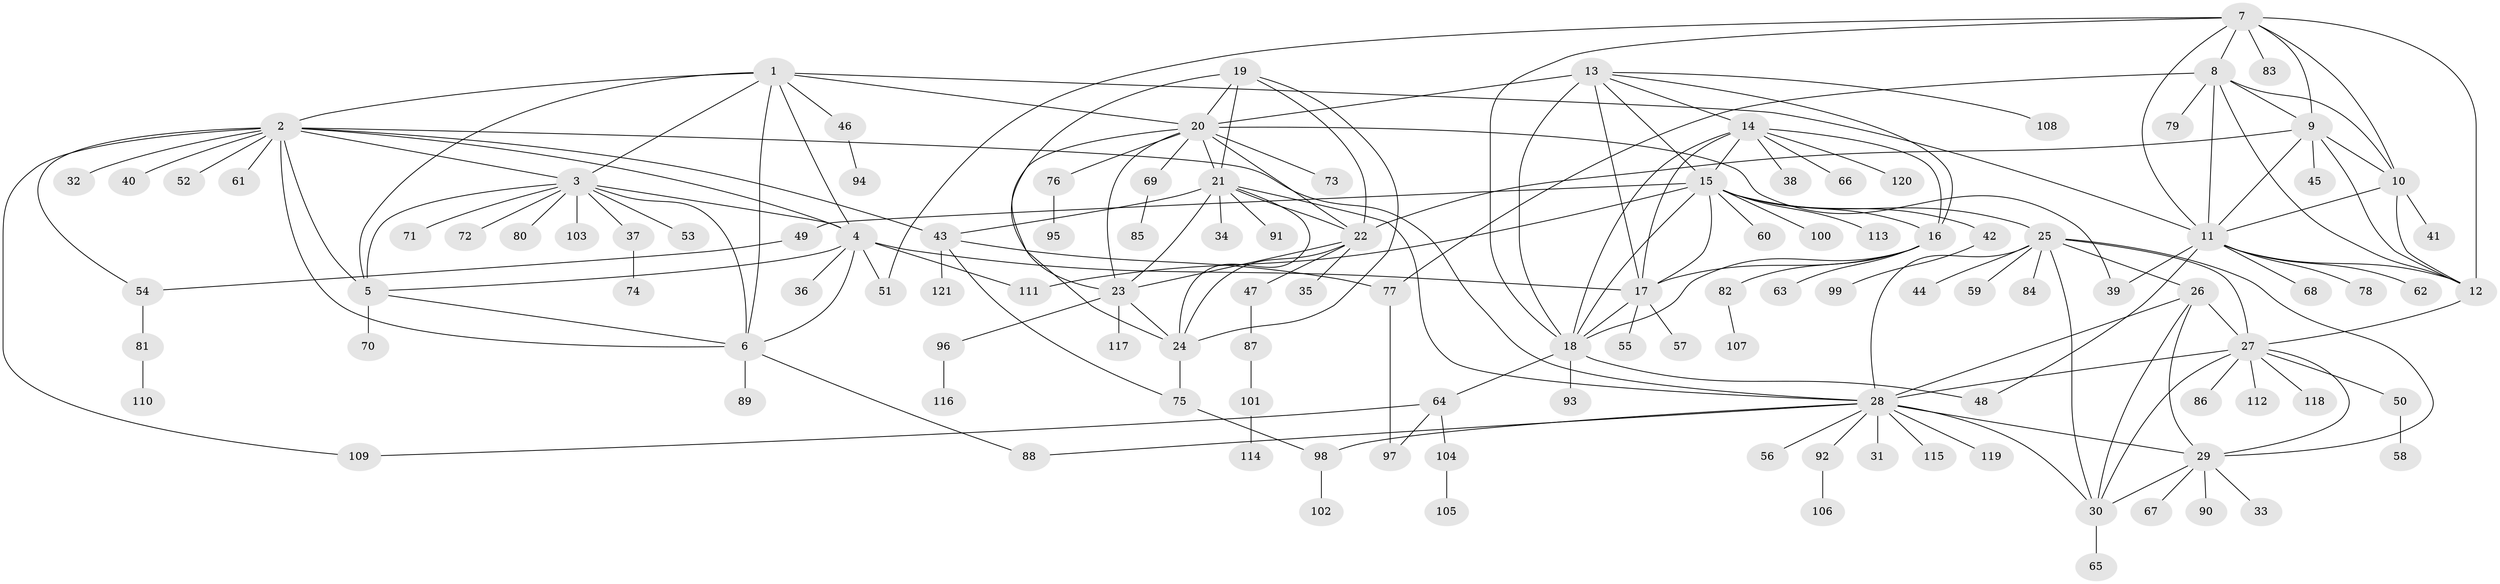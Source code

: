 // Generated by graph-tools (version 1.1) at 2025/37/03/09/25 02:37:26]
// undirected, 121 vertices, 188 edges
graph export_dot {
graph [start="1"]
  node [color=gray90,style=filled];
  1;
  2;
  3;
  4;
  5;
  6;
  7;
  8;
  9;
  10;
  11;
  12;
  13;
  14;
  15;
  16;
  17;
  18;
  19;
  20;
  21;
  22;
  23;
  24;
  25;
  26;
  27;
  28;
  29;
  30;
  31;
  32;
  33;
  34;
  35;
  36;
  37;
  38;
  39;
  40;
  41;
  42;
  43;
  44;
  45;
  46;
  47;
  48;
  49;
  50;
  51;
  52;
  53;
  54;
  55;
  56;
  57;
  58;
  59;
  60;
  61;
  62;
  63;
  64;
  65;
  66;
  67;
  68;
  69;
  70;
  71;
  72;
  73;
  74;
  75;
  76;
  77;
  78;
  79;
  80;
  81;
  82;
  83;
  84;
  85;
  86;
  87;
  88;
  89;
  90;
  91;
  92;
  93;
  94;
  95;
  96;
  97;
  98;
  99;
  100;
  101;
  102;
  103;
  104;
  105;
  106;
  107;
  108;
  109;
  110;
  111;
  112;
  113;
  114;
  115;
  116;
  117;
  118;
  119;
  120;
  121;
  1 -- 2;
  1 -- 3;
  1 -- 4;
  1 -- 5;
  1 -- 6;
  1 -- 11;
  1 -- 20;
  1 -- 46;
  2 -- 3;
  2 -- 4;
  2 -- 5;
  2 -- 6;
  2 -- 28;
  2 -- 32;
  2 -- 40;
  2 -- 43;
  2 -- 52;
  2 -- 54;
  2 -- 61;
  2 -- 109;
  3 -- 4;
  3 -- 5;
  3 -- 6;
  3 -- 37;
  3 -- 53;
  3 -- 71;
  3 -- 72;
  3 -- 80;
  3 -- 103;
  4 -- 5;
  4 -- 6;
  4 -- 17;
  4 -- 36;
  4 -- 51;
  4 -- 111;
  5 -- 6;
  5 -- 70;
  6 -- 88;
  6 -- 89;
  7 -- 8;
  7 -- 9;
  7 -- 10;
  7 -- 11;
  7 -- 12;
  7 -- 18;
  7 -- 51;
  7 -- 83;
  8 -- 9;
  8 -- 10;
  8 -- 11;
  8 -- 12;
  8 -- 77;
  8 -- 79;
  9 -- 10;
  9 -- 11;
  9 -- 12;
  9 -- 22;
  9 -- 45;
  10 -- 11;
  10 -- 12;
  10 -- 41;
  11 -- 12;
  11 -- 39;
  11 -- 48;
  11 -- 62;
  11 -- 68;
  11 -- 78;
  12 -- 27;
  13 -- 14;
  13 -- 15;
  13 -- 16;
  13 -- 17;
  13 -- 18;
  13 -- 20;
  13 -- 108;
  14 -- 15;
  14 -- 16;
  14 -- 17;
  14 -- 18;
  14 -- 38;
  14 -- 66;
  14 -- 120;
  15 -- 16;
  15 -- 17;
  15 -- 18;
  15 -- 25;
  15 -- 42;
  15 -- 49;
  15 -- 60;
  15 -- 100;
  15 -- 111;
  15 -- 113;
  16 -- 17;
  16 -- 18;
  16 -- 63;
  16 -- 82;
  17 -- 18;
  17 -- 55;
  17 -- 57;
  18 -- 48;
  18 -- 64;
  18 -- 93;
  19 -- 20;
  19 -- 21;
  19 -- 22;
  19 -- 23;
  19 -- 24;
  20 -- 21;
  20 -- 22;
  20 -- 23;
  20 -- 24;
  20 -- 39;
  20 -- 69;
  20 -- 73;
  20 -- 76;
  21 -- 22;
  21 -- 23;
  21 -- 24;
  21 -- 28;
  21 -- 34;
  21 -- 43;
  21 -- 91;
  22 -- 23;
  22 -- 24;
  22 -- 35;
  22 -- 47;
  23 -- 24;
  23 -- 96;
  23 -- 117;
  24 -- 75;
  25 -- 26;
  25 -- 27;
  25 -- 28;
  25 -- 29;
  25 -- 30;
  25 -- 44;
  25 -- 59;
  25 -- 84;
  26 -- 27;
  26 -- 28;
  26 -- 29;
  26 -- 30;
  27 -- 28;
  27 -- 29;
  27 -- 30;
  27 -- 50;
  27 -- 86;
  27 -- 112;
  27 -- 118;
  28 -- 29;
  28 -- 30;
  28 -- 31;
  28 -- 56;
  28 -- 88;
  28 -- 92;
  28 -- 98;
  28 -- 115;
  28 -- 119;
  29 -- 30;
  29 -- 33;
  29 -- 67;
  29 -- 90;
  30 -- 65;
  37 -- 74;
  42 -- 99;
  43 -- 75;
  43 -- 77;
  43 -- 121;
  46 -- 94;
  47 -- 87;
  49 -- 54;
  50 -- 58;
  54 -- 81;
  64 -- 97;
  64 -- 104;
  64 -- 109;
  69 -- 85;
  75 -- 98;
  76 -- 95;
  77 -- 97;
  81 -- 110;
  82 -- 107;
  87 -- 101;
  92 -- 106;
  96 -- 116;
  98 -- 102;
  101 -- 114;
  104 -- 105;
}
